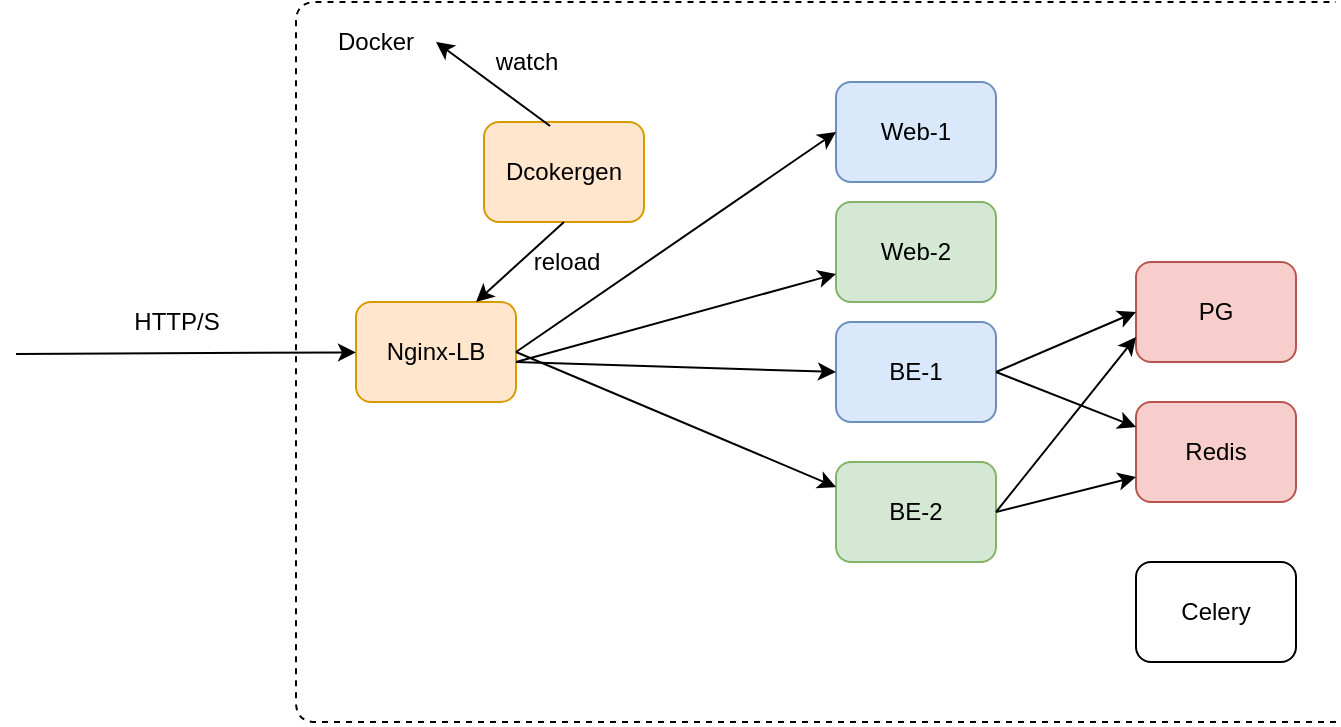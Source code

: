 <mxfile version="13.6.9" type="github">
  <diagram id="W5KgkzaFSf1A1OiGaR09" name="Page-1">
    <mxGraphModel dx="1422" dy="759" grid="1" gridSize="10" guides="1" tooltips="1" connect="1" arrows="1" fold="1" page="1" pageScale="1" pageWidth="827" pageHeight="1169" math="0" shadow="0">
      <root>
        <mxCell id="0" />
        <mxCell id="1" parent="0" />
        <mxCell id="hzmOHcnPl3_levjb54WV-2" value="" style="endArrow=none;dashed=1;html=1;" edge="1" parent="1">
          <mxGeometry width="50" height="50" relative="1" as="geometry">
            <mxPoint x="760" y="480" as="sourcePoint" />
            <mxPoint x="760" y="120" as="targetPoint" />
            <Array as="points">
              <mxPoint x="240" y="480" />
              <mxPoint x="240" y="120" />
              <mxPoint x="760" y="120" />
            </Array>
          </mxGeometry>
        </mxCell>
        <mxCell id="hzmOHcnPl3_levjb54WV-4" value="&lt;div&gt;Docker&lt;/div&gt;" style="text;html=1;strokeColor=none;fillColor=none;align=center;verticalAlign=middle;whiteSpace=wrap;rounded=0;" vertex="1" parent="1">
          <mxGeometry x="260" y="130" width="40" height="20" as="geometry" />
        </mxCell>
        <mxCell id="hzmOHcnPl3_levjb54WV-5" value="Nginx-LB" style="rounded=1;whiteSpace=wrap;html=1;fillColor=#ffe6cc;strokeColor=#d79b00;" vertex="1" parent="1">
          <mxGeometry x="270" y="270" width="80" height="50" as="geometry" />
        </mxCell>
        <mxCell id="hzmOHcnPl3_levjb54WV-6" value="Dcokergen" style="rounded=1;whiteSpace=wrap;html=1;fillColor=#ffe6cc;strokeColor=#d79b00;" vertex="1" parent="1">
          <mxGeometry x="334" y="180" width="80" height="50" as="geometry" />
        </mxCell>
        <mxCell id="hzmOHcnPl3_levjb54WV-7" value="" style="endArrow=classic;html=1;exitX=0.413;exitY=0.04;exitDx=0;exitDy=0;exitPerimeter=0;" edge="1" parent="1" source="hzmOHcnPl3_levjb54WV-6">
          <mxGeometry width="50" height="50" relative="1" as="geometry">
            <mxPoint x="440" y="220" as="sourcePoint" />
            <mxPoint x="310" y="140" as="targetPoint" />
          </mxGeometry>
        </mxCell>
        <mxCell id="hzmOHcnPl3_levjb54WV-8" value="watch" style="text;html=1;align=center;verticalAlign=middle;resizable=0;points=[];autosize=1;" vertex="1" parent="1">
          <mxGeometry x="330" y="140" width="50" height="20" as="geometry" />
        </mxCell>
        <mxCell id="hzmOHcnPl3_levjb54WV-9" value="" style="endArrow=classic;html=1;exitX=0.5;exitY=1;exitDx=0;exitDy=0;entryX=0.75;entryY=0;entryDx=0;entryDy=0;" edge="1" parent="1" source="hzmOHcnPl3_levjb54WV-6" target="hzmOHcnPl3_levjb54WV-5">
          <mxGeometry width="50" height="50" relative="1" as="geometry">
            <mxPoint x="430" y="300" as="sourcePoint" />
            <mxPoint x="480" y="250" as="targetPoint" />
          </mxGeometry>
        </mxCell>
        <mxCell id="hzmOHcnPl3_levjb54WV-10" value="reload" style="text;html=1;align=center;verticalAlign=middle;resizable=0;points=[];autosize=1;" vertex="1" parent="1">
          <mxGeometry x="350" y="240" width="50" height="20" as="geometry" />
        </mxCell>
        <mxCell id="hzmOHcnPl3_levjb54WV-11" value="" style="endArrow=classic;html=1;" edge="1" parent="1" target="hzmOHcnPl3_levjb54WV-5">
          <mxGeometry width="50" height="50" relative="1" as="geometry">
            <mxPoint x="100" y="296" as="sourcePoint" />
            <mxPoint x="150" y="300" as="targetPoint" />
          </mxGeometry>
        </mxCell>
        <mxCell id="hzmOHcnPl3_levjb54WV-12" value="HTTP/S" style="text;html=1;align=center;verticalAlign=middle;resizable=0;points=[];autosize=1;" vertex="1" parent="1">
          <mxGeometry x="150" y="270" width="60" height="20" as="geometry" />
        </mxCell>
        <mxCell id="hzmOHcnPl3_levjb54WV-13" value="Web-1" style="rounded=1;whiteSpace=wrap;html=1;fillColor=#dae8fc;strokeColor=#6c8ebf;" vertex="1" parent="1">
          <mxGeometry x="510" y="160" width="80" height="50" as="geometry" />
        </mxCell>
        <mxCell id="hzmOHcnPl3_levjb54WV-14" value="Web-2" style="rounded=1;whiteSpace=wrap;html=1;fillColor=#d5e8d4;strokeColor=#82b366;" vertex="1" parent="1">
          <mxGeometry x="510" y="220" width="80" height="50" as="geometry" />
        </mxCell>
        <mxCell id="hzmOHcnPl3_levjb54WV-15" value="BE-1" style="rounded=1;whiteSpace=wrap;html=1;fillColor=#dae8fc;strokeColor=#6c8ebf;" vertex="1" parent="1">
          <mxGeometry x="510" y="280" width="80" height="50" as="geometry" />
        </mxCell>
        <mxCell id="hzmOHcnPl3_levjb54WV-16" value="BE-2" style="rounded=1;whiteSpace=wrap;html=1;fillColor=#d5e8d4;strokeColor=#82b366;" vertex="1" parent="1">
          <mxGeometry x="510" y="350" width="80" height="50" as="geometry" />
        </mxCell>
        <mxCell id="hzmOHcnPl3_levjb54WV-17" value="PG" style="rounded=1;whiteSpace=wrap;html=1;fillColor=#f8cecc;strokeColor=#b85450;" vertex="1" parent="1">
          <mxGeometry x="660" y="250" width="80" height="50" as="geometry" />
        </mxCell>
        <mxCell id="hzmOHcnPl3_levjb54WV-18" value="Redis" style="rounded=1;whiteSpace=wrap;html=1;fillColor=#f8cecc;strokeColor=#b85450;" vertex="1" parent="1">
          <mxGeometry x="660" y="320" width="80" height="50" as="geometry" />
        </mxCell>
        <mxCell id="hzmOHcnPl3_levjb54WV-19" value="Celery" style="rounded=1;whiteSpace=wrap;html=1;" vertex="1" parent="1">
          <mxGeometry x="660" y="400" width="80" height="50" as="geometry" />
        </mxCell>
        <mxCell id="hzmOHcnPl3_levjb54WV-20" value="" style="endArrow=classic;html=1;exitX=1;exitY=0.5;exitDx=0;exitDy=0;entryX=0;entryY=0.5;entryDx=0;entryDy=0;" edge="1" parent="1" source="hzmOHcnPl3_levjb54WV-15" target="hzmOHcnPl3_levjb54WV-17">
          <mxGeometry width="50" height="50" relative="1" as="geometry">
            <mxPoint x="600" y="320" as="sourcePoint" />
            <mxPoint x="650" y="270" as="targetPoint" />
          </mxGeometry>
        </mxCell>
        <mxCell id="hzmOHcnPl3_levjb54WV-22" value="" style="endArrow=classic;html=1;exitX=1;exitY=0.5;exitDx=0;exitDy=0;entryX=0;entryY=0.25;entryDx=0;entryDy=0;" edge="1" parent="1" source="hzmOHcnPl3_levjb54WV-15" target="hzmOHcnPl3_levjb54WV-18">
          <mxGeometry width="50" height="50" relative="1" as="geometry">
            <mxPoint x="610" y="350" as="sourcePoint" />
            <mxPoint x="660" y="300" as="targetPoint" />
          </mxGeometry>
        </mxCell>
        <mxCell id="hzmOHcnPl3_levjb54WV-24" value="" style="endArrow=classic;html=1;exitX=1;exitY=0.5;exitDx=0;exitDy=0;entryX=0;entryY=0.75;entryDx=0;entryDy=0;" edge="1" parent="1" source="hzmOHcnPl3_levjb54WV-16" target="hzmOHcnPl3_levjb54WV-17">
          <mxGeometry width="50" height="50" relative="1" as="geometry">
            <mxPoint x="600" y="400" as="sourcePoint" />
            <mxPoint x="650" y="350" as="targetPoint" />
          </mxGeometry>
        </mxCell>
        <mxCell id="hzmOHcnPl3_levjb54WV-26" value="" style="endArrow=classic;html=1;exitX=1;exitY=0.5;exitDx=0;exitDy=0;entryX=0;entryY=0.75;entryDx=0;entryDy=0;" edge="1" parent="1" source="hzmOHcnPl3_levjb54WV-16" target="hzmOHcnPl3_levjb54WV-18">
          <mxGeometry width="50" height="50" relative="1" as="geometry">
            <mxPoint x="630" y="400" as="sourcePoint" />
            <mxPoint x="680" y="350" as="targetPoint" />
          </mxGeometry>
        </mxCell>
        <mxCell id="hzmOHcnPl3_levjb54WV-27" value="" style="endArrow=classic;html=1;exitX=1;exitY=0.5;exitDx=0;exitDy=0;entryX=0;entryY=0.5;entryDx=0;entryDy=0;" edge="1" parent="1" source="hzmOHcnPl3_levjb54WV-5" target="hzmOHcnPl3_levjb54WV-13">
          <mxGeometry width="50" height="50" relative="1" as="geometry">
            <mxPoint x="360" y="380" as="sourcePoint" />
            <mxPoint x="410" y="330" as="targetPoint" />
          </mxGeometry>
        </mxCell>
        <mxCell id="hzmOHcnPl3_levjb54WV-28" value="" style="endArrow=classic;html=1;" edge="1" parent="1" target="hzmOHcnPl3_levjb54WV-14">
          <mxGeometry width="50" height="50" relative="1" as="geometry">
            <mxPoint x="350" y="300" as="sourcePoint" />
            <mxPoint x="430" y="310" as="targetPoint" />
          </mxGeometry>
        </mxCell>
        <mxCell id="hzmOHcnPl3_levjb54WV-29" value="" style="endArrow=classic;html=1;entryX=0;entryY=0.5;entryDx=0;entryDy=0;" edge="1" parent="1" target="hzmOHcnPl3_levjb54WV-15">
          <mxGeometry width="50" height="50" relative="1" as="geometry">
            <mxPoint x="350" y="300" as="sourcePoint" />
            <mxPoint x="460" y="350" as="targetPoint" />
          </mxGeometry>
        </mxCell>
        <mxCell id="hzmOHcnPl3_levjb54WV-30" value="" style="endArrow=classic;html=1;exitX=1;exitY=0.5;exitDx=0;exitDy=0;entryX=0;entryY=0.25;entryDx=0;entryDy=0;" edge="1" parent="1" source="hzmOHcnPl3_levjb54WV-5" target="hzmOHcnPl3_levjb54WV-16">
          <mxGeometry width="50" height="50" relative="1" as="geometry">
            <mxPoint x="440" y="380" as="sourcePoint" />
            <mxPoint x="500" y="370" as="targetPoint" />
          </mxGeometry>
        </mxCell>
      </root>
    </mxGraphModel>
  </diagram>
</mxfile>
